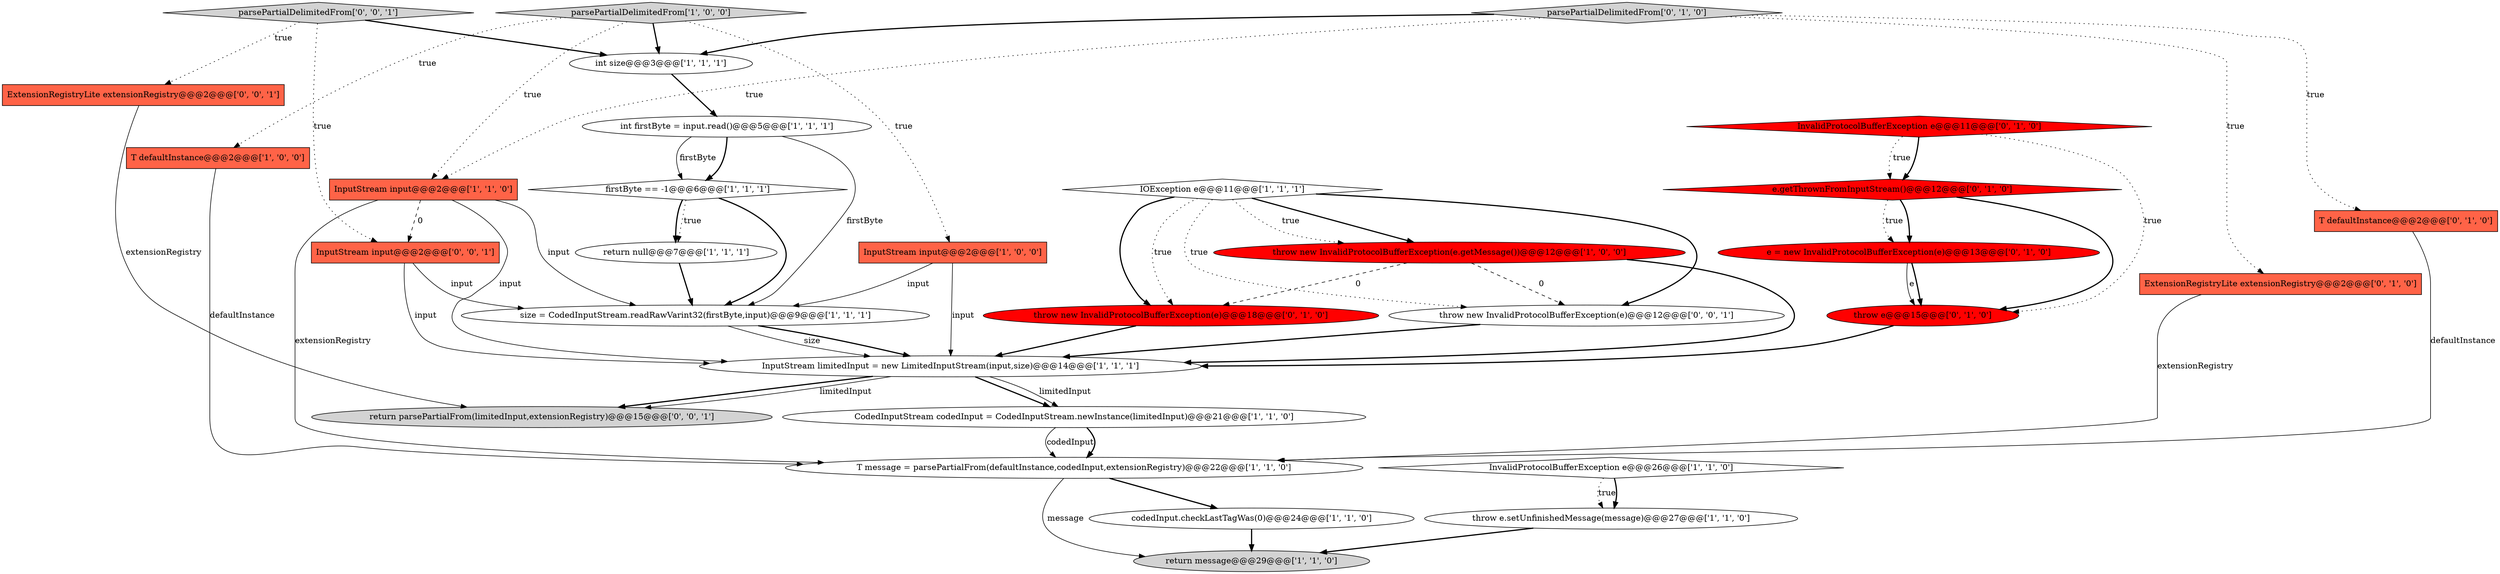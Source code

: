 digraph {
0 [style = filled, label = "T message = parsePartialFrom(defaultInstance,codedInput,extensionRegistry)@@@22@@@['1', '1', '0']", fillcolor = white, shape = ellipse image = "AAA0AAABBB1BBB"];
8 [style = filled, label = "return null@@@7@@@['1', '1', '1']", fillcolor = white, shape = ellipse image = "AAA0AAABBB1BBB"];
26 [style = filled, label = "ExtensionRegistryLite extensionRegistry@@@2@@@['0', '0', '1']", fillcolor = tomato, shape = box image = "AAA0AAABBB3BBB"];
11 [style = filled, label = "int size@@@3@@@['1', '1', '1']", fillcolor = white, shape = ellipse image = "AAA0AAABBB1BBB"];
1 [style = filled, label = "InputStream limitedInput = new LimitedInputStream(input,size)@@@14@@@['1', '1', '1']", fillcolor = white, shape = ellipse image = "AAA0AAABBB1BBB"];
30 [style = filled, label = "throw new InvalidProtocolBufferException(e)@@@12@@@['0', '0', '1']", fillcolor = white, shape = ellipse image = "AAA0AAABBB3BBB"];
13 [style = filled, label = "CodedInputStream codedInput = CodedInputStream.newInstance(limitedInput)@@@21@@@['1', '1', '0']", fillcolor = white, shape = ellipse image = "AAA0AAABBB1BBB"];
27 [style = filled, label = "return parsePartialFrom(limitedInput,extensionRegistry)@@@15@@@['0', '0', '1']", fillcolor = lightgray, shape = ellipse image = "AAA0AAABBB3BBB"];
4 [style = filled, label = "InputStream input@@@2@@@['1', '0', '0']", fillcolor = tomato, shape = box image = "AAA0AAABBB1BBB"];
29 [style = filled, label = "InputStream input@@@2@@@['0', '0', '1']", fillcolor = tomato, shape = box image = "AAA0AAABBB3BBB"];
3 [style = filled, label = "parsePartialDelimitedFrom['1', '0', '0']", fillcolor = lightgray, shape = diamond image = "AAA0AAABBB1BBB"];
6 [style = filled, label = "firstByte == -1@@@6@@@['1', '1', '1']", fillcolor = white, shape = diamond image = "AAA0AAABBB1BBB"];
18 [style = filled, label = "e = new InvalidProtocolBufferException(e)@@@13@@@['0', '1', '0']", fillcolor = red, shape = ellipse image = "AAA1AAABBB2BBB"];
12 [style = filled, label = "IOException e@@@11@@@['1', '1', '1']", fillcolor = white, shape = diamond image = "AAA0AAABBB1BBB"];
15 [style = filled, label = "size = CodedInputStream.readRawVarint32(firstByte,input)@@@9@@@['1', '1', '1']", fillcolor = white, shape = ellipse image = "AAA0AAABBB1BBB"];
10 [style = filled, label = "throw e.setUnfinishedMessage(message)@@@27@@@['1', '1', '0']", fillcolor = white, shape = ellipse image = "AAA0AAABBB1BBB"];
28 [style = filled, label = "parsePartialDelimitedFrom['0', '0', '1']", fillcolor = lightgray, shape = diamond image = "AAA0AAABBB3BBB"];
14 [style = filled, label = "codedInput.checkLastTagWas(0)@@@24@@@['1', '1', '0']", fillcolor = white, shape = ellipse image = "AAA0AAABBB1BBB"];
20 [style = filled, label = "InvalidProtocolBufferException e@@@11@@@['0', '1', '0']", fillcolor = red, shape = diamond image = "AAA1AAABBB2BBB"];
23 [style = filled, label = "T defaultInstance@@@2@@@['0', '1', '0']", fillcolor = tomato, shape = box image = "AAA0AAABBB2BBB"];
17 [style = filled, label = "return message@@@29@@@['1', '1', '0']", fillcolor = lightgray, shape = ellipse image = "AAA0AAABBB1BBB"];
2 [style = filled, label = "InvalidProtocolBufferException e@@@26@@@['1', '1', '0']", fillcolor = white, shape = diamond image = "AAA0AAABBB1BBB"];
5 [style = filled, label = "T defaultInstance@@@2@@@['1', '0', '0']", fillcolor = tomato, shape = box image = "AAA0AAABBB1BBB"];
7 [style = filled, label = "throw new InvalidProtocolBufferException(e.getMessage())@@@12@@@['1', '0', '0']", fillcolor = red, shape = ellipse image = "AAA1AAABBB1BBB"];
25 [style = filled, label = "throw new InvalidProtocolBufferException(e)@@@18@@@['0', '1', '0']", fillcolor = red, shape = ellipse image = "AAA1AAABBB2BBB"];
24 [style = filled, label = "e.getThrownFromInputStream()@@@12@@@['0', '1', '0']", fillcolor = red, shape = diamond image = "AAA1AAABBB2BBB"];
9 [style = filled, label = "int firstByte = input.read()@@@5@@@['1', '1', '1']", fillcolor = white, shape = ellipse image = "AAA0AAABBB1BBB"];
19 [style = filled, label = "throw e@@@15@@@['0', '1', '0']", fillcolor = red, shape = ellipse image = "AAA1AAABBB2BBB"];
22 [style = filled, label = "parsePartialDelimitedFrom['0', '1', '0']", fillcolor = lightgray, shape = diamond image = "AAA0AAABBB2BBB"];
16 [style = filled, label = "InputStream input@@@2@@@['1', '1', '0']", fillcolor = tomato, shape = box image = "AAA0AAABBB1BBB"];
21 [style = filled, label = "ExtensionRegistryLite extensionRegistry@@@2@@@['0', '1', '0']", fillcolor = tomato, shape = box image = "AAA0AAABBB2BBB"];
2->10 [style = dotted, label="true"];
22->21 [style = dotted, label="true"];
16->0 [style = solid, label="extensionRegistry"];
13->0 [style = solid, label="codedInput"];
25->1 [style = bold, label=""];
7->1 [style = bold, label=""];
24->19 [style = bold, label=""];
8->15 [style = bold, label=""];
30->1 [style = bold, label=""];
22->23 [style = dotted, label="true"];
20->24 [style = dotted, label="true"];
28->11 [style = bold, label=""];
1->27 [style = bold, label=""];
3->11 [style = bold, label=""];
18->19 [style = bold, label=""];
1->27 [style = solid, label="limitedInput"];
3->4 [style = dotted, label="true"];
14->17 [style = bold, label=""];
12->30 [style = bold, label=""];
10->17 [style = bold, label=""];
11->9 [style = bold, label=""];
2->10 [style = bold, label=""];
24->18 [style = bold, label=""];
1->13 [style = bold, label=""];
12->7 [style = bold, label=""];
12->30 [style = dotted, label="true"];
6->15 [style = bold, label=""];
9->6 [style = bold, label=""];
0->17 [style = solid, label="message"];
18->19 [style = solid, label="e"];
28->29 [style = dotted, label="true"];
4->15 [style = solid, label="input"];
1->13 [style = solid, label="limitedInput"];
15->1 [style = solid, label="size"];
19->1 [style = bold, label=""];
26->27 [style = solid, label="extensionRegistry"];
0->14 [style = bold, label=""];
21->0 [style = solid, label="extensionRegistry"];
3->5 [style = dotted, label="true"];
6->8 [style = dotted, label="true"];
29->1 [style = solid, label="input"];
12->25 [style = bold, label=""];
16->15 [style = solid, label="input"];
22->16 [style = dotted, label="true"];
28->26 [style = dotted, label="true"];
6->8 [style = bold, label=""];
7->30 [style = dashed, label="0"];
9->15 [style = solid, label="firstByte"];
7->25 [style = dashed, label="0"];
29->15 [style = solid, label="input"];
16->29 [style = dashed, label="0"];
4->1 [style = solid, label="input"];
20->19 [style = dotted, label="true"];
9->6 [style = solid, label="firstByte"];
20->24 [style = bold, label=""];
23->0 [style = solid, label="defaultInstance"];
12->7 [style = dotted, label="true"];
5->0 [style = solid, label="defaultInstance"];
16->1 [style = solid, label="input"];
22->11 [style = bold, label=""];
12->25 [style = dotted, label="true"];
3->16 [style = dotted, label="true"];
24->18 [style = dotted, label="true"];
13->0 [style = bold, label=""];
15->1 [style = bold, label=""];
}
